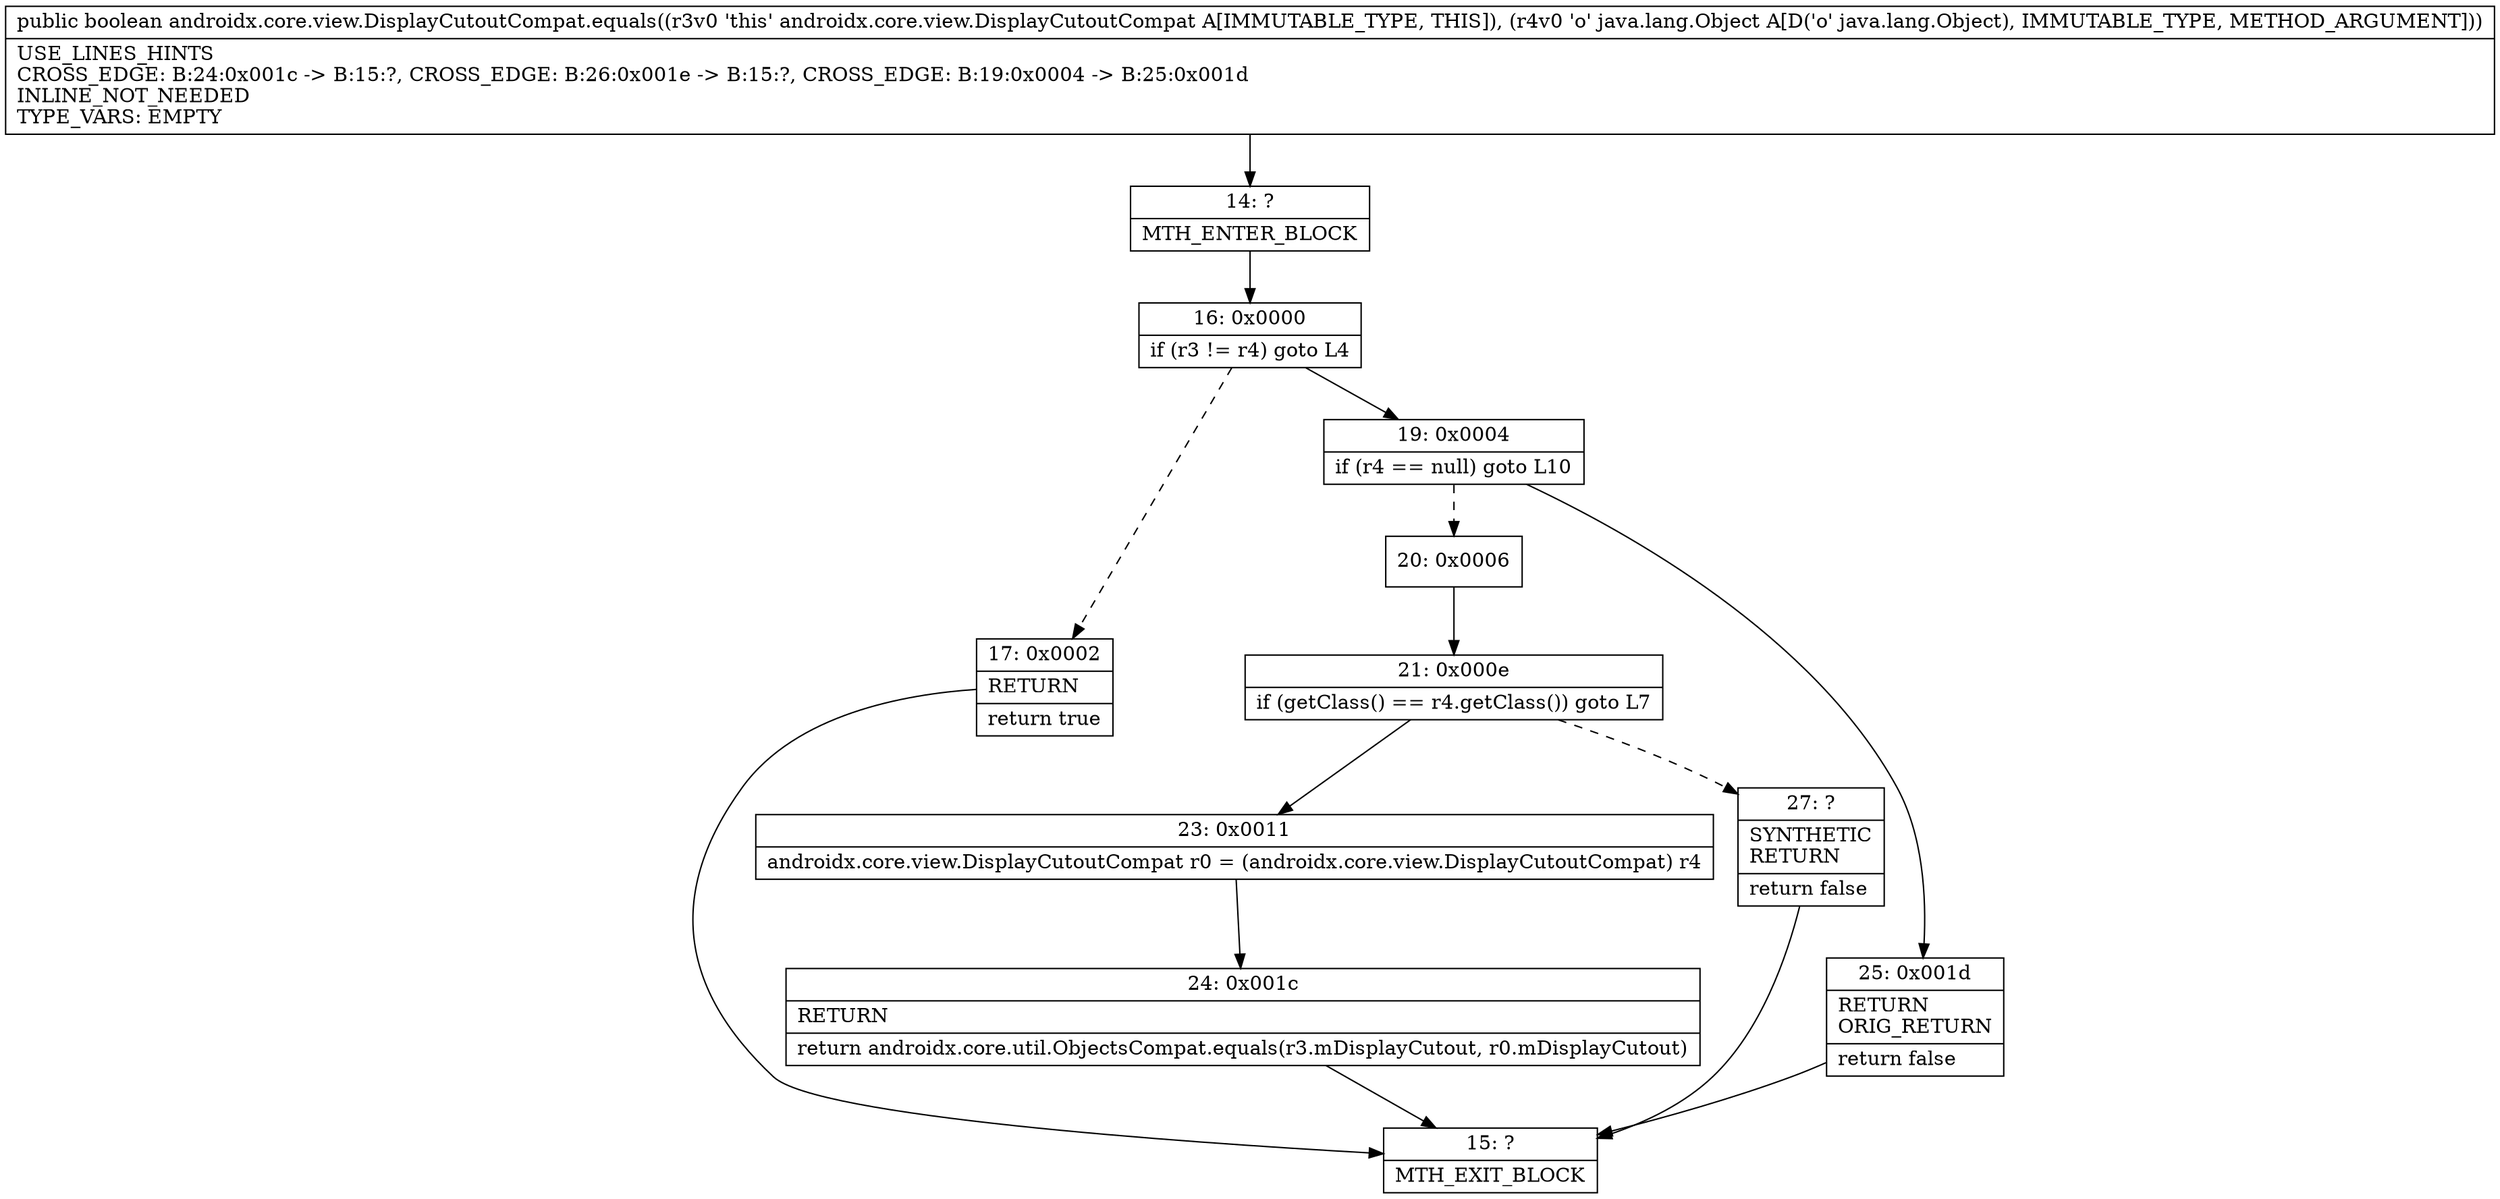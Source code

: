 digraph "CFG forandroidx.core.view.DisplayCutoutCompat.equals(Ljava\/lang\/Object;)Z" {
Node_14 [shape=record,label="{14\:\ ?|MTH_ENTER_BLOCK\l}"];
Node_16 [shape=record,label="{16\:\ 0x0000|if (r3 != r4) goto L4\l}"];
Node_17 [shape=record,label="{17\:\ 0x0002|RETURN\l|return true\l}"];
Node_15 [shape=record,label="{15\:\ ?|MTH_EXIT_BLOCK\l}"];
Node_19 [shape=record,label="{19\:\ 0x0004|if (r4 == null) goto L10\l}"];
Node_20 [shape=record,label="{20\:\ 0x0006}"];
Node_21 [shape=record,label="{21\:\ 0x000e|if (getClass() == r4.getClass()) goto L7\l}"];
Node_23 [shape=record,label="{23\:\ 0x0011|androidx.core.view.DisplayCutoutCompat r0 = (androidx.core.view.DisplayCutoutCompat) r4\l}"];
Node_24 [shape=record,label="{24\:\ 0x001c|RETURN\l|return androidx.core.util.ObjectsCompat.equals(r3.mDisplayCutout, r0.mDisplayCutout)\l}"];
Node_27 [shape=record,label="{27\:\ ?|SYNTHETIC\lRETURN\l|return false\l}"];
Node_25 [shape=record,label="{25\:\ 0x001d|RETURN\lORIG_RETURN\l|return false\l}"];
MethodNode[shape=record,label="{public boolean androidx.core.view.DisplayCutoutCompat.equals((r3v0 'this' androidx.core.view.DisplayCutoutCompat A[IMMUTABLE_TYPE, THIS]), (r4v0 'o' java.lang.Object A[D('o' java.lang.Object), IMMUTABLE_TYPE, METHOD_ARGUMENT]))  | USE_LINES_HINTS\lCROSS_EDGE: B:24:0x001c \-\> B:15:?, CROSS_EDGE: B:26:0x001e \-\> B:15:?, CROSS_EDGE: B:19:0x0004 \-\> B:25:0x001d\lINLINE_NOT_NEEDED\lTYPE_VARS: EMPTY\l}"];
MethodNode -> Node_14;Node_14 -> Node_16;
Node_16 -> Node_17[style=dashed];
Node_16 -> Node_19;
Node_17 -> Node_15;
Node_19 -> Node_20[style=dashed];
Node_19 -> Node_25;
Node_20 -> Node_21;
Node_21 -> Node_23;
Node_21 -> Node_27[style=dashed];
Node_23 -> Node_24;
Node_24 -> Node_15;
Node_27 -> Node_15;
Node_25 -> Node_15;
}

